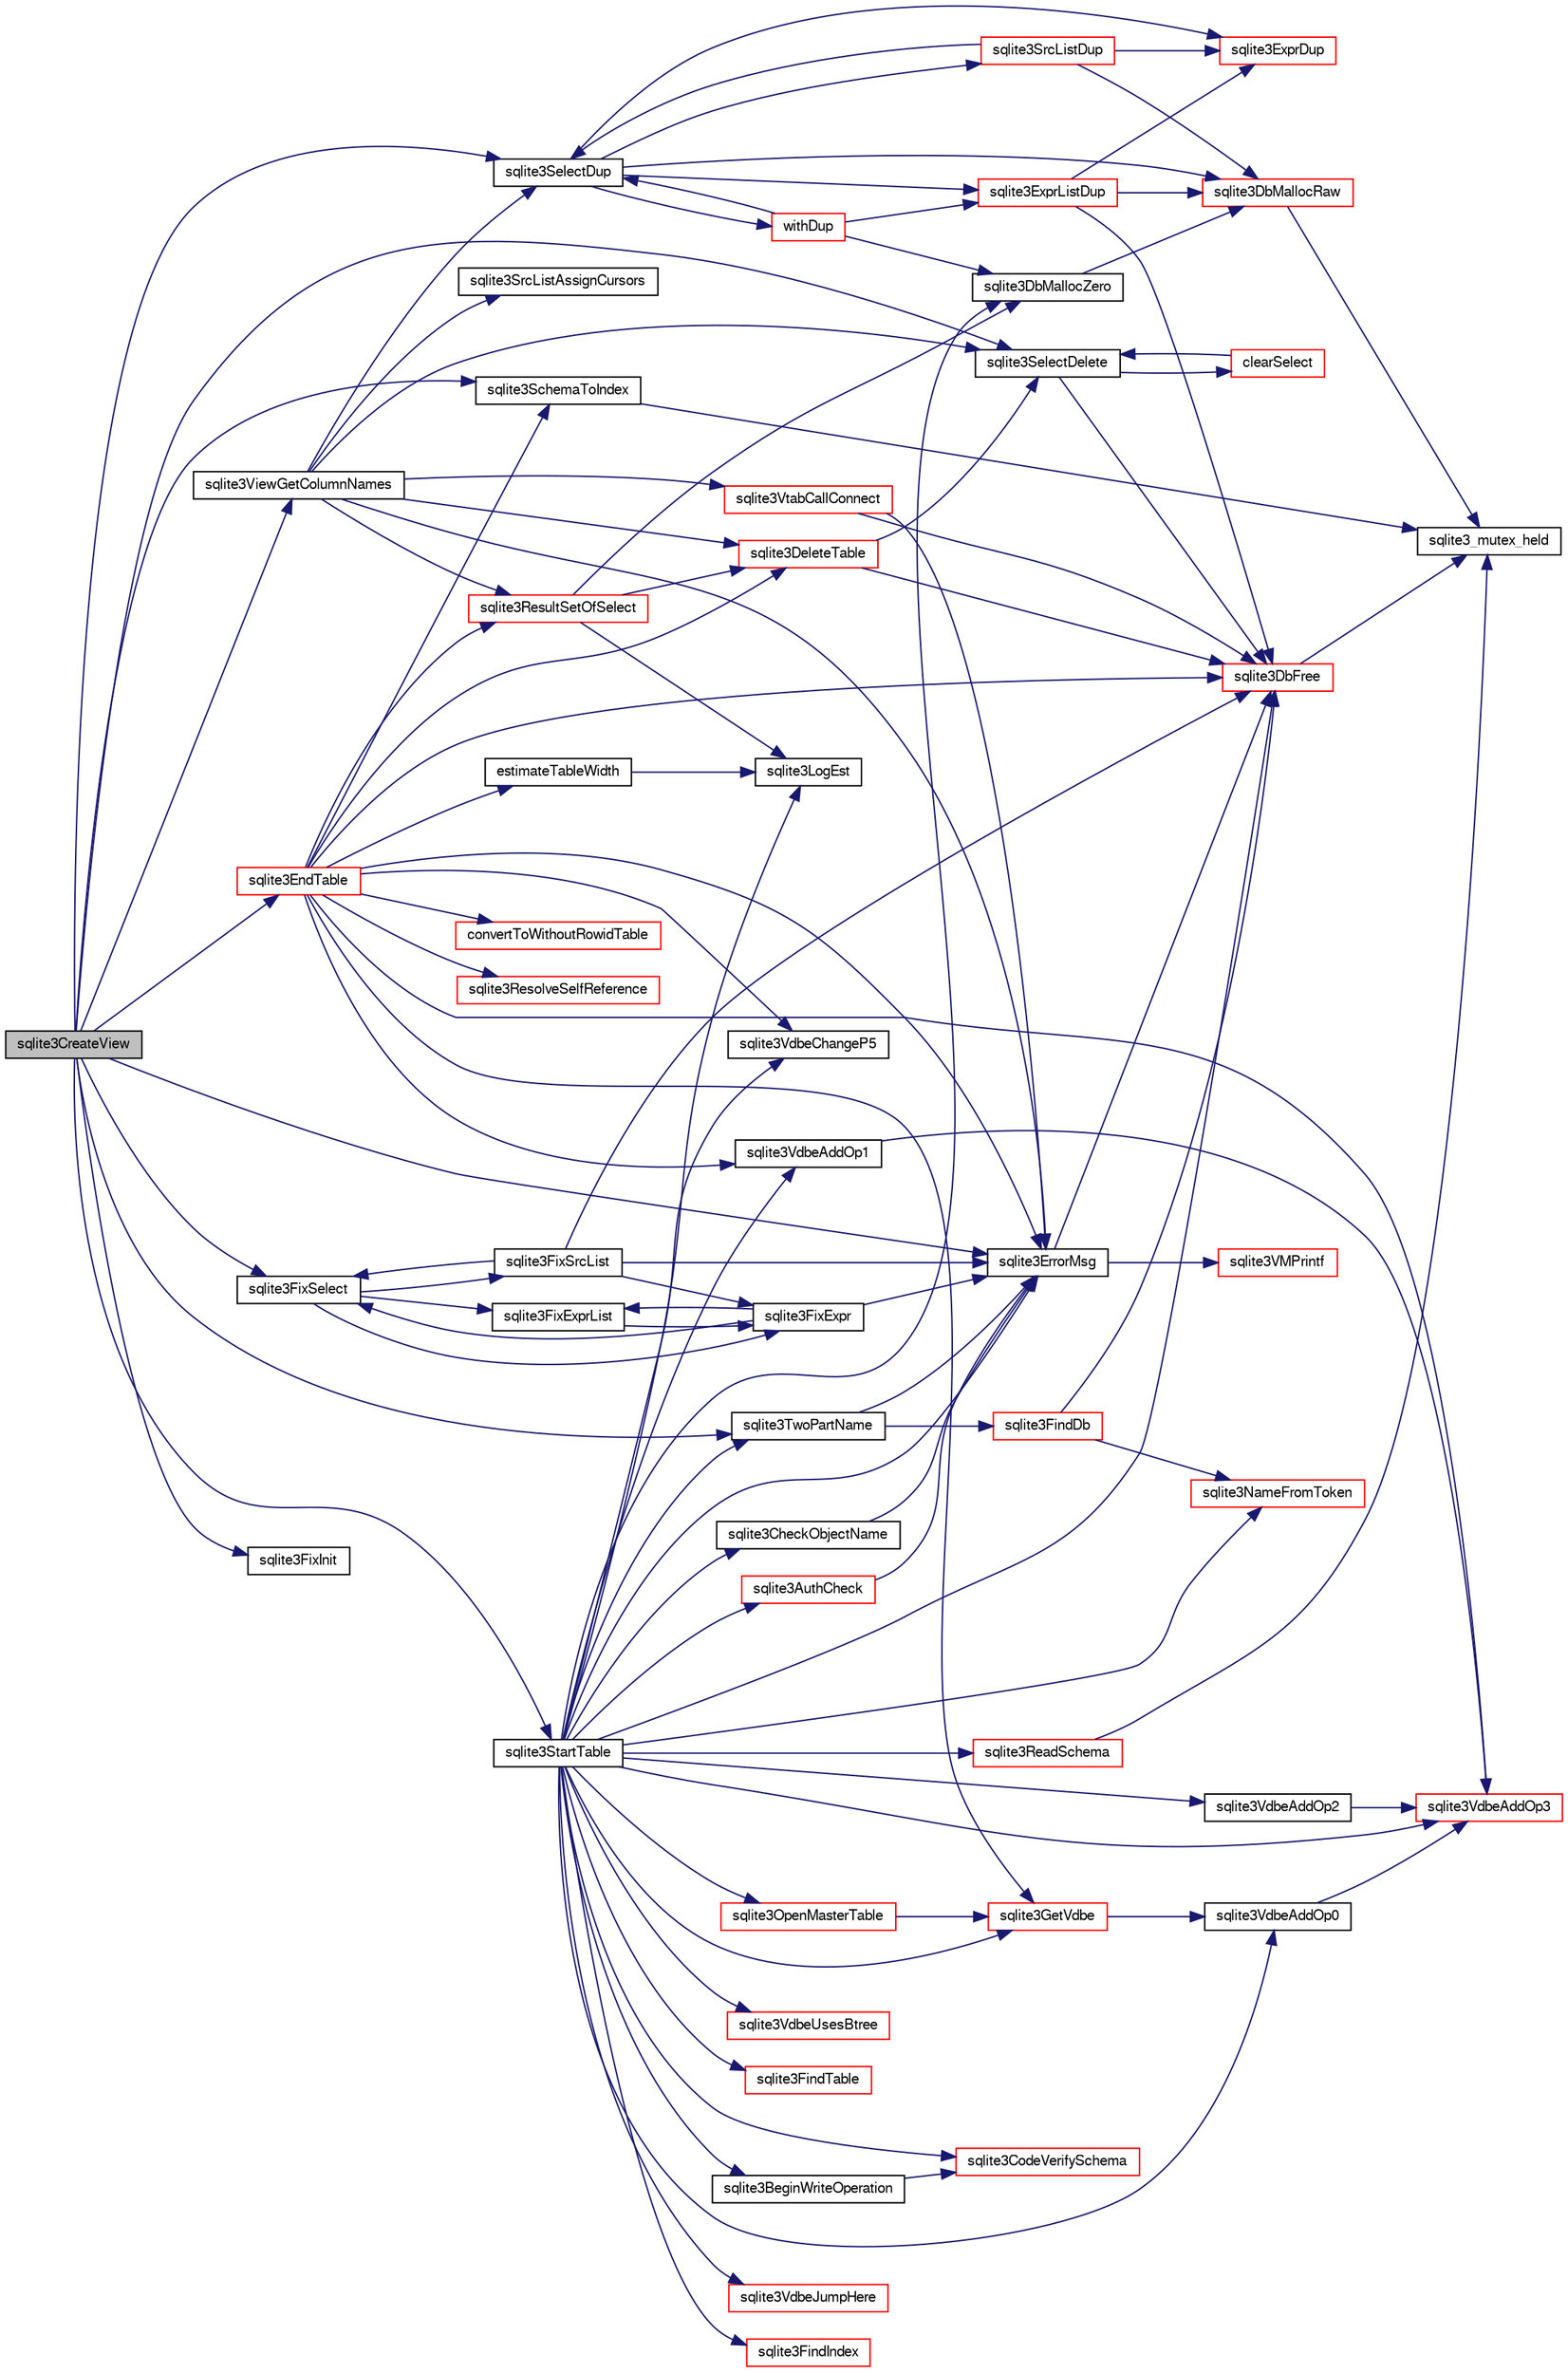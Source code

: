 digraph "sqlite3CreateView"
{
  edge [fontname="FreeSans",fontsize="10",labelfontname="FreeSans",labelfontsize="10"];
  node [fontname="FreeSans",fontsize="10",shape=record];
  rankdir="LR";
  Node484201 [label="sqlite3CreateView",height=0.2,width=0.4,color="black", fillcolor="grey75", style="filled", fontcolor="black"];
  Node484201 -> Node484202 [color="midnightblue",fontsize="10",style="solid",fontname="FreeSans"];
  Node484202 [label="sqlite3ErrorMsg",height=0.2,width=0.4,color="black", fillcolor="white", style="filled",URL="$sqlite3_8c.html#aee2798e173651adae0f9c85469f3457d"];
  Node484202 -> Node484203 [color="midnightblue",fontsize="10",style="solid",fontname="FreeSans"];
  Node484203 [label="sqlite3VMPrintf",height=0.2,width=0.4,color="red", fillcolor="white", style="filled",URL="$sqlite3_8c.html#a05535d0982ef06fbc2ee8195ebbae689"];
  Node484202 -> Node484211 [color="midnightblue",fontsize="10",style="solid",fontname="FreeSans"];
  Node484211 [label="sqlite3DbFree",height=0.2,width=0.4,color="red", fillcolor="white", style="filled",URL="$sqlite3_8c.html#ac70ab821a6607b4a1b909582dc37a069"];
  Node484211 -> Node484212 [color="midnightblue",fontsize="10",style="solid",fontname="FreeSans"];
  Node484212 [label="sqlite3_mutex_held",height=0.2,width=0.4,color="black", fillcolor="white", style="filled",URL="$sqlite3_8c.html#acf77da68932b6bc163c5e68547ecc3e7"];
  Node484201 -> Node484485 [color="midnightblue",fontsize="10",style="solid",fontname="FreeSans"];
  Node484485 [label="sqlite3SelectDelete",height=0.2,width=0.4,color="black", fillcolor="white", style="filled",URL="$sqlite3_8c.html#a0f56959f0acac85496744f0d068854a0"];
  Node484485 -> Node484486 [color="midnightblue",fontsize="10",style="solid",fontname="FreeSans"];
  Node484486 [label="clearSelect",height=0.2,width=0.4,color="red", fillcolor="white", style="filled",URL="$sqlite3_8c.html#ac083bac4f2f02c26aa02fc24ca8c2dd9"];
  Node484486 -> Node484485 [color="midnightblue",fontsize="10",style="solid",fontname="FreeSans"];
  Node484485 -> Node484211 [color="midnightblue",fontsize="10",style="solid",fontname="FreeSans"];
  Node484201 -> Node485156 [color="midnightblue",fontsize="10",style="solid",fontname="FreeSans"];
  Node485156 [label="sqlite3StartTable",height=0.2,width=0.4,color="black", fillcolor="white", style="filled",URL="$sqlite3_8c.html#af49b4395f39d9078a0dda2484c183012"];
  Node485156 -> Node485157 [color="midnightblue",fontsize="10",style="solid",fontname="FreeSans"];
  Node485157 [label="sqlite3TwoPartName",height=0.2,width=0.4,color="black", fillcolor="white", style="filled",URL="$sqlite3_8c.html#a49a9958462ebca9ad2acda672c8a6357"];
  Node485157 -> Node484202 [color="midnightblue",fontsize="10",style="solid",fontname="FreeSans"];
  Node485157 -> Node485158 [color="midnightblue",fontsize="10",style="solid",fontname="FreeSans"];
  Node485158 [label="sqlite3FindDb",height=0.2,width=0.4,color="red", fillcolor="white", style="filled",URL="$sqlite3_8c.html#aa24a00ff02dcb0883436718a1226d295"];
  Node485158 -> Node485159 [color="midnightblue",fontsize="10",style="solid",fontname="FreeSans"];
  Node485159 [label="sqlite3NameFromToken",height=0.2,width=0.4,color="red", fillcolor="white", style="filled",URL="$sqlite3_8c.html#a6ba4248ee912d7f5a7a898c5ae46e808"];
  Node485158 -> Node484211 [color="midnightblue",fontsize="10",style="solid",fontname="FreeSans"];
  Node485156 -> Node484202 [color="midnightblue",fontsize="10",style="solid",fontname="FreeSans"];
  Node485156 -> Node485159 [color="midnightblue",fontsize="10",style="solid",fontname="FreeSans"];
  Node485156 -> Node485161 [color="midnightblue",fontsize="10",style="solid",fontname="FreeSans"];
  Node485161 [label="sqlite3CheckObjectName",height=0.2,width=0.4,color="black", fillcolor="white", style="filled",URL="$sqlite3_8c.html#a28c91f6ea4120126e5af1e807593aaf9"];
  Node485161 -> Node484202 [color="midnightblue",fontsize="10",style="solid",fontname="FreeSans"];
  Node485156 -> Node485162 [color="midnightblue",fontsize="10",style="solid",fontname="FreeSans"];
  Node485162 [label="sqlite3AuthCheck",height=0.2,width=0.4,color="red", fillcolor="white", style="filled",URL="$sqlite3_8c.html#a83c75b8b7aa1c35301005be7ff1a8582"];
  Node485162 -> Node484202 [color="midnightblue",fontsize="10",style="solid",fontname="FreeSans"];
  Node485156 -> Node485164 [color="midnightblue",fontsize="10",style="solid",fontname="FreeSans"];
  Node485164 [label="sqlite3ReadSchema",height=0.2,width=0.4,color="red", fillcolor="white", style="filled",URL="$sqlite3_8c.html#ac41a97f30334f7d35b2b5713097eca90"];
  Node485164 -> Node484212 [color="midnightblue",fontsize="10",style="solid",fontname="FreeSans"];
  Node485156 -> Node484502 [color="midnightblue",fontsize="10",style="solid",fontname="FreeSans"];
  Node484502 [label="sqlite3FindTable",height=0.2,width=0.4,color="red", fillcolor="white", style="filled",URL="$sqlite3_8c.html#afa51dbee6173bf3a8a3df76b07cea789"];
  Node485156 -> Node485168 [color="midnightblue",fontsize="10",style="solid",fontname="FreeSans"];
  Node485168 [label="sqlite3CodeVerifySchema",height=0.2,width=0.4,color="red", fillcolor="white", style="filled",URL="$sqlite3_8c.html#ad9d8708d96f8416ec59ebf41c57000f9"];
  Node485156 -> Node484500 [color="midnightblue",fontsize="10",style="solid",fontname="FreeSans"];
  Node484500 [label="sqlite3FindIndex",height=0.2,width=0.4,color="red", fillcolor="white", style="filled",URL="$sqlite3_8c.html#a79fb99db8d0f914bb72dd374ae088512"];
  Node485156 -> Node484417 [color="midnightblue",fontsize="10",style="solid",fontname="FreeSans"];
  Node484417 [label="sqlite3DbMallocZero",height=0.2,width=0.4,color="black", fillcolor="white", style="filled",URL="$sqlite3_8c.html#a49cfebac9d6067a03442c92af73f33e4"];
  Node484417 -> Node484223 [color="midnightblue",fontsize="10",style="solid",fontname="FreeSans"];
  Node484223 [label="sqlite3DbMallocRaw",height=0.2,width=0.4,color="red", fillcolor="white", style="filled",URL="$sqlite3_8c.html#abbe8be0cf7175e11ddc3e2218fad924e"];
  Node484223 -> Node484212 [color="midnightblue",fontsize="10",style="solid",fontname="FreeSans"];
  Node485156 -> Node485068 [color="midnightblue",fontsize="10",style="solid",fontname="FreeSans"];
  Node485068 [label="sqlite3LogEst",height=0.2,width=0.4,color="black", fillcolor="white", style="filled",URL="$sqlite3_8c.html#a14c7d015bfd3d4a869739b9e6139c84f"];
  Node485156 -> Node485170 [color="midnightblue",fontsize="10",style="solid",fontname="FreeSans"];
  Node485170 [label="sqlite3GetVdbe",height=0.2,width=0.4,color="red", fillcolor="white", style="filled",URL="$sqlite3_8c.html#a76b721dcd00b0587308547594cb6c1f4"];
  Node485170 -> Node485172 [color="midnightblue",fontsize="10",style="solid",fontname="FreeSans"];
  Node485172 [label="sqlite3VdbeAddOp0",height=0.2,width=0.4,color="black", fillcolor="white", style="filled",URL="$sqlite3_8c.html#a0aefd237fc1d629f3a3d3d454ced408a"];
  Node485172 -> Node485173 [color="midnightblue",fontsize="10",style="solid",fontname="FreeSans"];
  Node485173 [label="sqlite3VdbeAddOp3",height=0.2,width=0.4,color="red", fillcolor="white", style="filled",URL="$sqlite3_8c.html#a29b4560b019211a73e1478cec7468345"];
  Node485156 -> Node485175 [color="midnightblue",fontsize="10",style="solid",fontname="FreeSans"];
  Node485175 [label="sqlite3BeginWriteOperation",height=0.2,width=0.4,color="black", fillcolor="white", style="filled",URL="$sqlite3_8c.html#a21b1b811bbe305f922244f8913c87f10"];
  Node485175 -> Node485168 [color="midnightblue",fontsize="10",style="solid",fontname="FreeSans"];
  Node485156 -> Node485172 [color="midnightblue",fontsize="10",style="solid",fontname="FreeSans"];
  Node485156 -> Node485173 [color="midnightblue",fontsize="10",style="solid",fontname="FreeSans"];
  Node485156 -> Node485176 [color="midnightblue",fontsize="10",style="solid",fontname="FreeSans"];
  Node485176 [label="sqlite3VdbeUsesBtree",height=0.2,width=0.4,color="red", fillcolor="white", style="filled",URL="$sqlite3_8c.html#a95cb3cf0008fee0974865f32442950af"];
  Node485156 -> Node485178 [color="midnightblue",fontsize="10",style="solid",fontname="FreeSans"];
  Node485178 [label="sqlite3VdbeAddOp1",height=0.2,width=0.4,color="black", fillcolor="white", style="filled",URL="$sqlite3_8c.html#a6207112b1851d7e7d76e887ef6d72d5a"];
  Node485178 -> Node485173 [color="midnightblue",fontsize="10",style="solid",fontname="FreeSans"];
  Node485156 -> Node485179 [color="midnightblue",fontsize="10",style="solid",fontname="FreeSans"];
  Node485179 [label="sqlite3VdbeAddOp2",height=0.2,width=0.4,color="black", fillcolor="white", style="filled",URL="$sqlite3_8c.html#ae87204d7b069da19e4db0404c6deaae5"];
  Node485179 -> Node485173 [color="midnightblue",fontsize="10",style="solid",fontname="FreeSans"];
  Node485156 -> Node485180 [color="midnightblue",fontsize="10",style="solid",fontname="FreeSans"];
  Node485180 [label="sqlite3VdbeJumpHere",height=0.2,width=0.4,color="red", fillcolor="white", style="filled",URL="$sqlite3_8c.html#a95562175c9105ba0abe1d4dc6f8a39d4"];
  Node485156 -> Node485182 [color="midnightblue",fontsize="10",style="solid",fontname="FreeSans"];
  Node485182 [label="sqlite3OpenMasterTable",height=0.2,width=0.4,color="red", fillcolor="white", style="filled",URL="$sqlite3_8c.html#af09834781ee193f5fe2dc60117210695"];
  Node485182 -> Node485170 [color="midnightblue",fontsize="10",style="solid",fontname="FreeSans"];
  Node485156 -> Node485186 [color="midnightblue",fontsize="10",style="solid",fontname="FreeSans"];
  Node485186 [label="sqlite3VdbeChangeP5",height=0.2,width=0.4,color="black", fillcolor="white", style="filled",URL="$sqlite3_8c.html#a4dde2e4087eda945511b05d667050740"];
  Node485156 -> Node484211 [color="midnightblue",fontsize="10",style="solid",fontname="FreeSans"];
  Node484201 -> Node485157 [color="midnightblue",fontsize="10",style="solid",fontname="FreeSans"];
  Node484201 -> Node485132 [color="midnightblue",fontsize="10",style="solid",fontname="FreeSans"];
  Node485132 [label="sqlite3SchemaToIndex",height=0.2,width=0.4,color="black", fillcolor="white", style="filled",URL="$sqlite3_8c.html#ad9ef77a42022f1f8c8ab71b5761f5134"];
  Node485132 -> Node484212 [color="midnightblue",fontsize="10",style="solid",fontname="FreeSans"];
  Node484201 -> Node485187 [color="midnightblue",fontsize="10",style="solid",fontname="FreeSans"];
  Node485187 [label="sqlite3FixInit",height=0.2,width=0.4,color="black", fillcolor="white", style="filled",URL="$sqlite3_8c.html#afbc4fe1efd167ec1b6b88607b90ddc51"];
  Node484201 -> Node485188 [color="midnightblue",fontsize="10",style="solid",fontname="FreeSans"];
  Node485188 [label="sqlite3FixSelect",height=0.2,width=0.4,color="black", fillcolor="white", style="filled",URL="$sqlite3_8c.html#a359eecf223c2eaa665ef8bc3f2687d4c"];
  Node485188 -> Node485189 [color="midnightblue",fontsize="10",style="solid",fontname="FreeSans"];
  Node485189 [label="sqlite3FixExprList",height=0.2,width=0.4,color="black", fillcolor="white", style="filled",URL="$sqlite3_8c.html#ae7c3574b349cf7cde71c2ee904060b92"];
  Node485189 -> Node485190 [color="midnightblue",fontsize="10",style="solid",fontname="FreeSans"];
  Node485190 [label="sqlite3FixExpr",height=0.2,width=0.4,color="black", fillcolor="white", style="filled",URL="$sqlite3_8c.html#aed02a32694f2649d2f9161fb324f12ed"];
  Node485190 -> Node484202 [color="midnightblue",fontsize="10",style="solid",fontname="FreeSans"];
  Node485190 -> Node485188 [color="midnightblue",fontsize="10",style="solid",fontname="FreeSans"];
  Node485190 -> Node485189 [color="midnightblue",fontsize="10",style="solid",fontname="FreeSans"];
  Node485188 -> Node485191 [color="midnightblue",fontsize="10",style="solid",fontname="FreeSans"];
  Node485191 [label="sqlite3FixSrcList",height=0.2,width=0.4,color="black", fillcolor="white", style="filled",URL="$sqlite3_8c.html#aef21c9fd3fd3e1ac1caad71d55ee867a"];
  Node485191 -> Node484202 [color="midnightblue",fontsize="10",style="solid",fontname="FreeSans"];
  Node485191 -> Node484211 [color="midnightblue",fontsize="10",style="solid",fontname="FreeSans"];
  Node485191 -> Node485188 [color="midnightblue",fontsize="10",style="solid",fontname="FreeSans"];
  Node485191 -> Node485190 [color="midnightblue",fontsize="10",style="solid",fontname="FreeSans"];
  Node485188 -> Node485190 [color="midnightblue",fontsize="10",style="solid",fontname="FreeSans"];
  Node484201 -> Node485192 [color="midnightblue",fontsize="10",style="solid",fontname="FreeSans"];
  Node485192 [label="sqlite3SelectDup",height=0.2,width=0.4,color="black", fillcolor="white", style="filled",URL="$sqlite3_8c.html#af8a7f75590dced000c27784d90b57b87"];
  Node485192 -> Node484223 [color="midnightblue",fontsize="10",style="solid",fontname="FreeSans"];
  Node485192 -> Node485193 [color="midnightblue",fontsize="10",style="solid",fontname="FreeSans"];
  Node485193 [label="sqlite3ExprListDup",height=0.2,width=0.4,color="red", fillcolor="white", style="filled",URL="$sqlite3_8c.html#abfb0903f2fc516fcceec37b3489d528c"];
  Node485193 -> Node484223 [color="midnightblue",fontsize="10",style="solid",fontname="FreeSans"];
  Node485193 -> Node484211 [color="midnightblue",fontsize="10",style="solid",fontname="FreeSans"];
  Node485193 -> Node485194 [color="midnightblue",fontsize="10",style="solid",fontname="FreeSans"];
  Node485194 [label="sqlite3ExprDup",height=0.2,width=0.4,color="red", fillcolor="white", style="filled",URL="$sqlite3_8c.html#a509095508224c9f99698d86205234209"];
  Node485192 -> Node485200 [color="midnightblue",fontsize="10",style="solid",fontname="FreeSans"];
  Node485200 [label="sqlite3SrcListDup",height=0.2,width=0.4,color="red", fillcolor="white", style="filled",URL="$sqlite3_8c.html#a915ece76ebeede6852f63a447753ef9f"];
  Node485200 -> Node484223 [color="midnightblue",fontsize="10",style="solid",fontname="FreeSans"];
  Node485200 -> Node485192 [color="midnightblue",fontsize="10",style="solid",fontname="FreeSans"];
  Node485200 -> Node485194 [color="midnightblue",fontsize="10",style="solid",fontname="FreeSans"];
  Node485192 -> Node485194 [color="midnightblue",fontsize="10",style="solid",fontname="FreeSans"];
  Node485192 -> Node485202 [color="midnightblue",fontsize="10",style="solid",fontname="FreeSans"];
  Node485202 [label="withDup",height=0.2,width=0.4,color="red", fillcolor="white", style="filled",URL="$sqlite3_8c.html#a3f4d4194e35fd64b629b1533c50ffd7a"];
  Node485202 -> Node484417 [color="midnightblue",fontsize="10",style="solid",fontname="FreeSans"];
  Node485202 -> Node485192 [color="midnightblue",fontsize="10",style="solid",fontname="FreeSans"];
  Node485202 -> Node485193 [color="midnightblue",fontsize="10",style="solid",fontname="FreeSans"];
  Node484201 -> Node485203 [color="midnightblue",fontsize="10",style="solid",fontname="FreeSans"];
  Node485203 [label="sqlite3ViewGetColumnNames",height=0.2,width=0.4,color="black", fillcolor="white", style="filled",URL="$sqlite3_8c.html#aebc7cd8d9e2bd174ae0a60363d3f6ce8"];
  Node485203 -> Node485204 [color="midnightblue",fontsize="10",style="solid",fontname="FreeSans"];
  Node485204 [label="sqlite3VtabCallConnect",height=0.2,width=0.4,color="red", fillcolor="white", style="filled",URL="$sqlite3_8c.html#a9642d55303e8d284d096fabc53460e28"];
  Node485204 -> Node484202 [color="midnightblue",fontsize="10",style="solid",fontname="FreeSans"];
  Node485204 -> Node484211 [color="midnightblue",fontsize="10",style="solid",fontname="FreeSans"];
  Node485203 -> Node484202 [color="midnightblue",fontsize="10",style="solid",fontname="FreeSans"];
  Node485203 -> Node485192 [color="midnightblue",fontsize="10",style="solid",fontname="FreeSans"];
  Node485203 -> Node485205 [color="midnightblue",fontsize="10",style="solid",fontname="FreeSans"];
  Node485205 [label="sqlite3SrcListAssignCursors",height=0.2,width=0.4,color="black", fillcolor="white", style="filled",URL="$sqlite3_8c.html#a30fb47cdcb938aac958fe5da10c72821"];
  Node485203 -> Node485206 [color="midnightblue",fontsize="10",style="solid",fontname="FreeSans"];
  Node485206 [label="sqlite3ResultSetOfSelect",height=0.2,width=0.4,color="red", fillcolor="white", style="filled",URL="$sqlite3_8c.html#ade35a86757654a36498d74152aa2fda8"];
  Node485206 -> Node484417 [color="midnightblue",fontsize="10",style="solid",fontname="FreeSans"];
  Node485206 -> Node485068 [color="midnightblue",fontsize="10",style="solid",fontname="FreeSans"];
  Node485206 -> Node484490 [color="midnightblue",fontsize="10",style="solid",fontname="FreeSans"];
  Node484490 [label="sqlite3DeleteTable",height=0.2,width=0.4,color="red", fillcolor="white", style="filled",URL="$sqlite3_8c.html#a7fd3d507375a381a3807f92735318973"];
  Node484490 -> Node484211 [color="midnightblue",fontsize="10",style="solid",fontname="FreeSans"];
  Node484490 -> Node484485 [color="midnightblue",fontsize="10",style="solid",fontname="FreeSans"];
  Node485203 -> Node484490 [color="midnightblue",fontsize="10",style="solid",fontname="FreeSans"];
  Node485203 -> Node484485 [color="midnightblue",fontsize="10",style="solid",fontname="FreeSans"];
  Node484201 -> Node485295 [color="midnightblue",fontsize="10",style="solid",fontname="FreeSans"];
  Node485295 [label="sqlite3EndTable",height=0.2,width=0.4,color="red", fillcolor="white", style="filled",URL="$sqlite3_8c.html#a7b5f2c66c0f0b6f819d970ca389768b0"];
  Node485295 -> Node484202 [color="midnightblue",fontsize="10",style="solid",fontname="FreeSans"];
  Node485295 -> Node485296 [color="midnightblue",fontsize="10",style="solid",fontname="FreeSans"];
  Node485296 [label="convertToWithoutRowidTable",height=0.2,width=0.4,color="red", fillcolor="white", style="filled",URL="$sqlite3_8c.html#a0d41effc4e4a0ba740429a08f6747313"];
  Node485295 -> Node485132 [color="midnightblue",fontsize="10",style="solid",fontname="FreeSans"];
  Node485295 -> Node485301 [color="midnightblue",fontsize="10",style="solid",fontname="FreeSans"];
  Node485301 [label="sqlite3ResolveSelfReference",height=0.2,width=0.4,color="red", fillcolor="white", style="filled",URL="$sqlite3_8c.html#ab524095a849de78f8728167d19336094"];
  Node485295 -> Node485505 [color="midnightblue",fontsize="10",style="solid",fontname="FreeSans"];
  Node485505 [label="estimateTableWidth",height=0.2,width=0.4,color="black", fillcolor="white", style="filled",URL="$sqlite3_8c.html#a4df8449dc3e7446e2906fb2b64987bd9"];
  Node485505 -> Node485068 [color="midnightblue",fontsize="10",style="solid",fontname="FreeSans"];
  Node485295 -> Node485170 [color="midnightblue",fontsize="10",style="solid",fontname="FreeSans"];
  Node485295 -> Node485178 [color="midnightblue",fontsize="10",style="solid",fontname="FreeSans"];
  Node485295 -> Node485173 [color="midnightblue",fontsize="10",style="solid",fontname="FreeSans"];
  Node485295 -> Node485186 [color="midnightblue",fontsize="10",style="solid",fontname="FreeSans"];
  Node485295 -> Node485206 [color="midnightblue",fontsize="10",style="solid",fontname="FreeSans"];
  Node485295 -> Node484490 [color="midnightblue",fontsize="10",style="solid",fontname="FreeSans"];
  Node485295 -> Node484211 [color="midnightblue",fontsize="10",style="solid",fontname="FreeSans"];
}
